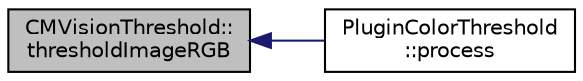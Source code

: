 digraph "CMVisionThreshold::thresholdImageRGB"
{
 // INTERACTIVE_SVG=YES
  edge [fontname="Helvetica",fontsize="10",labelfontname="Helvetica",labelfontsize="10"];
  node [fontname="Helvetica",fontsize="10",shape=record];
  rankdir="LR";
  Node1 [label="CMVisionThreshold::\lthresholdImageRGB",height=0.2,width=0.4,color="black", fillcolor="grey75", style="filled", fontcolor="black"];
  Node1 -> Node2 [dir="back",color="midnightblue",fontsize="10",style="solid",fontname="Helvetica"];
  Node2 [label="PluginColorThreshold\l::process",height=0.2,width=0.4,color="black", fillcolor="white", style="filled",URL="$da/d9e/class_plugin_color_threshold.html#ae29da5a42de8efcc35c0f64856d781ae"];
}
